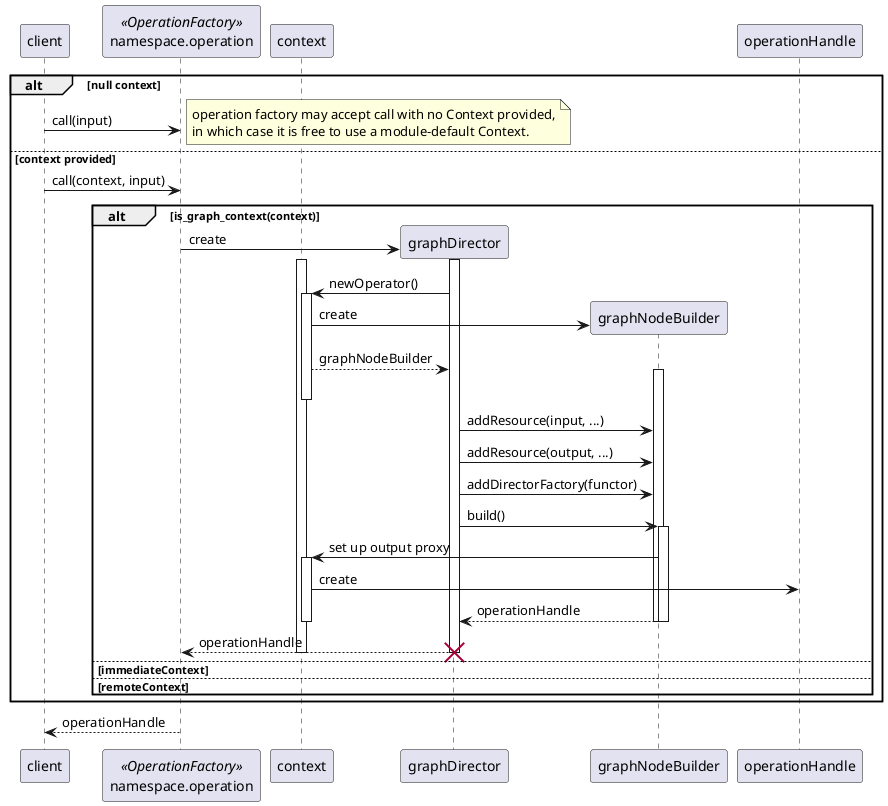 @startuml
participant client
participant "namespace.operation" as operationFactory << OperationFactory >>
participant "context"

alt null context

    client -> operationFactory: call(input)
    note right
        operation factory may accept call with no Context provided,
        in which case it is free to use a module-default Context.
    end note
    ' operationFactory -> moduleContext: create

else context provided

    client -> operationFactory: call(context, input)
    alt is_graph_context(context)

        create graphDirector
        operationFactory -> graphDirector: create
        activate context
        activate graphDirector
        graphDirector -> context: newOperator()
        activate context
        create graphNodeBuilder
        context -> graphNodeBuilder: create
        graphDirector <-- context: graphNodeBuilder
        activate graphNodeBuilder
        deactivate context
        graphDirector -> graphNodeBuilder: addResource(input, ...)
        graphDirector -> graphNodeBuilder: addResource(output, ...)
        graphDirector -> graphNodeBuilder: addDirectorFactory(functor)
        graphDirector -> graphNodeBuilder: build()
        activate graphNodeBuilder
        graphNodeBuilder -> context: set up output proxy
        activate context
        context -> operationHandle: create
        graphDirector <-- graphNodeBuilder: operationHandle
        deactivate context
        deactivate graphNodeBuilder
        deactivate graphNodeBuilder

        operationFactory <-- graphDirector: operationHandle
        deactivate context
        destroy graphDirector

    else immediateContext
    else remoteContext
    end

end

client <-- operationFactory: operationHandle
@enduml
